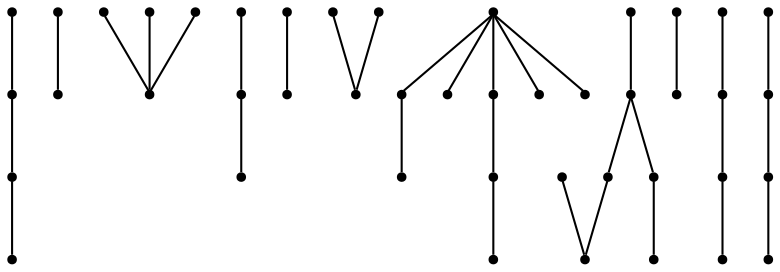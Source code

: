 graph {
  node [shape=point,comment="{\"directed\":false,\"doi\":\"10.4230/LIPIcs.GD.2024.32\",\"figure\":\"9 (5)\"}"]

  v0 [pos="1863.9445126100659,2174.985945026937"]
  v1 [pos="1908.6330294380127,2040.9530545245375"]
  v2 [pos="1819.2562501653338,2040.9530545245375"]
  v3 [pos="1774.5679877206012,2040.9530545245375"]
  v4 [pos="1729.8797252758689,2174.985945026937"]
  v5 [pos="1774.5679877206012,2174.985945026937"]
  v6 [pos="1640.427648571691,2175.061224400753"]
  v7 [pos="1618.0833901577175,2041.0285882205626"]
  v8 [pos="1618.0833901577175,2175.061224400753"]
  v9 [pos="1595.7393861269586,2175.061224400753"]
  v10 [pos="1528.7068652682528,2175.061224400753"]
  v11 [pos="1484.0186028235205,2041.0285882205626"]
  v12 [pos="1439.2547885640752,2175.1367580967785"]
  v13 [pos="1439.330340378788,2041.0285882205626"]
  v14 [pos="1394.6419507424482,2175.061224400753"]
  v15 [pos="1394.6419507424482,2041.0285882205626"]
  v16 [pos="1349.9535611061085,2175.061224400753"]
  v17 [pos="1305.2652986613762,2041.0285882205626"]
  v18 [pos="1260.5770362166438,2175.061224400753"]
  v19 [pos="1282.996592062116,2040.9530545245375"]
  v20 [pos="1215.8133491488056,2041.1041219165877"]
  v21 [pos="1193.544515357938,2175.061224400753"]
  v22 [pos="1171.2003841355718,2175.061224400753"]
  v23 [pos="1215.8887737719115,2175.061224400753"]
  v24 [pos="1238.2327778026704,2175.061224400753"]
  v25 [pos="1126.511994499232,2041.0285882205626"]
  v26 [pos="1081.8237320544997,2175.061224400753"]
  v27 [pos="1037.0600131887597,2175.1367580967785"]
  v28 [pos="1081.8237320544997,2041.0285882205626"]
  v29 [pos="992.4471753671331,2041.0285882205626"]
  v30 [pos="947.7588493265971,2175.061224400753"]
  v31 [pos="992.3717507440273,2175.1367580967785"]
  v32 [pos="903.070523286061,2041.0285882205626"]
  v33 [pos="858.3068362182228,2175.1367580967785"]
  v34 [pos="813.6184465818832,2175.1367580967785"]
  v35 [pos="858.3822608413286,2041.0285882205626"]
  v36 [pos="724.2418580966147,2175.1367580967785"]
  v37 [pos="679.5535320560787,2041.1041219165877"]
  v38 [pos="634.8652696113463,2175.1367580967785"]
  v39 [pos="601.3490091819934,2041.1041219165877"]
  v40 [pos="590.1769435708103,2175.1367580967785"]
  v41 [pos="567.8327487526404,2041.1041219165877"]
  v42 [pos="545.4886175302743,2175.1367580967785"]
  v43 [pos="500.80032328764,2041.1041219165877"]

  v0 -- v1 [id="-1",pos="1863.9445126100659,2174.985945026937 1908.6330294380127,2040.9530545245375 1908.6330294380127,2040.9530545245375 1908.6330294380127,2040.9530545245375"]
  v42 -- v43 [id="-2",pos="545.4886175302743,2175.1367580967785 500.80032328764,2041.1041219165877 500.80032328764,2041.1041219165877 500.80032328764,2041.1041219165877"]
  v41 -- v42 [id="-3",pos="567.8327487526404,2041.1041219165877 545.4886175302743,2175.1367580967785 545.4886175302743,2175.1367580967785 545.4886175302743,2175.1367580967785"]
  v40 -- v41 [id="-4",pos="590.1769435708103,2175.1367580967785 567.8327487526404,2041.1041219165877 567.8327487526404,2041.1041219165877 567.8327487526404,2041.1041219165877"]
  v38 -- v39 [id="-5",pos="634.8652696113463,2175.1367580967785 601.3490091819934,2041.1041219165877 601.3490091819934,2041.1041219165877 601.3490091819934,2041.1041219165877"]
  v37 -- v38 [id="-6",pos="679.5535320560787,2041.1041219165877 634.8652696113463,2175.1367580967785 634.8652696113463,2175.1367580967785 634.8652696113463,2175.1367580967785"]
  v36 -- v37 [id="-7",pos="724.2418580966147,2175.1367580967785 679.5535320560787,2041.1041219165877 679.5535320560787,2041.1041219165877 679.5535320560787,2041.1041219165877"]
  v34 -- v35 [id="-8",pos="813.6184465818832,2175.1367580967785 858.3822608413286,2041.0285882205626 858.3822608413286,2041.0285882205626 858.3822608413286,2041.0285882205626"]
  v33 -- v32 [id="-9",pos="858.3068362182228,2175.1367580967785 903.070523286061,2041.0285882205626 903.070523286061,2041.0285882205626 903.070523286061,2041.0285882205626"]
  v30 -- v32 [id="-10",pos="947.7588493265971,2175.061224400753 903.070523286061,2041.0285882205626 903.070523286061,2041.0285882205626 903.070523286061,2041.0285882205626"]
  v31 -- v29 [id="-11",pos="992.3717507440273,2175.1367580967785 992.4471753671331,2041.0285882205626 992.4471753671331,2041.0285882205626 992.4471753671331,2041.0285882205626"]
  v29 -- v30 [id="-12",pos="992.4471753671331,2041.0285882205626 947.7588493265971,2175.061224400753 947.7588493265971,2175.061224400753 947.7588493265971,2175.061224400753"]
  v29 -- v27 [id="-13",pos="992.4471753671331,2041.0285882205626 1037.0600131887597,2175.1367580967785 1037.0600131887597,2175.1367580967785 1037.0600131887597,2175.1367580967785"]
  v27 -- v28 [id="-14",pos="1037.0600131887597,2175.1367580967785 1081.8237320544997,2041.0285882205626 1081.8237320544997,2041.0285882205626 1081.8237320544997,2041.0285882205626"]
  v25 -- v26 [id="-15",pos="1126.511994499232,2041.0285882205626 1081.8237320544997,2175.061224400753 1081.8237320544997,2175.061224400753 1081.8237320544997,2175.061224400753"]
  v22 -- v25 [id="-16",pos="1171.2003841355718,2175.061224400753 1126.511994499232,2041.0285882205626 1126.511994499232,2041.0285882205626 1126.511994499232,2041.0285882205626"]
  v20 -- v24 [id="-17",pos="1215.8133491488056,2041.1041219165877 1238.2327778026704,2175.061224400753 1238.2327778026704,2175.061224400753 1238.2327778026704,2175.061224400753"]
  v20 -- v18 [id="-18",pos="1215.8133491488056,2041.1041219165877 1260.5770362166438,2175.061224400753 1260.5770362166438,2175.061224400753 1260.5770362166438,2175.061224400753"]
  v20 -- v23 [id="-19",pos="1215.8133491488056,2041.1041219165877 1215.8887737719115,2175.061224400753 1215.8887737719115,2175.061224400753 1215.8887737719115,2175.061224400753"]
  v20 -- v22 [id="-20",pos="1215.8133491488056,2041.1041219165877 1171.2003841355718,2175.061224400753 1171.2003841355718,2175.061224400753 1171.2003841355718,2175.061224400753"]
  v20 -- v21 [id="-21",pos="1215.8133491488056,2041.1041219165877 1193.544515357938,2175.061224400753 1193.544515357938,2175.061224400753 1193.544515357938,2175.061224400753"]
  v18 -- v19 [id="-22",pos="1260.5770362166438,2175.061224400753 1282.996592062116,2040.9530545245375 1282.996592062116,2040.9530545245375 1282.996592062116,2040.9530545245375"]
  v17 -- v16 [id="-23",pos="1305.2652986613762,2041.0285882205626 1349.9535611061085,2175.061224400753 1349.9535611061085,2175.061224400753 1349.9535611061085,2175.061224400753"]
  v15 -- v16 [id="-24",pos="1394.6419507424482,2041.0285882205626 1349.9535611061085,2175.061224400753 1349.9535611061085,2175.061224400753 1349.9535611061085,2175.061224400753"]
  v13 -- v14 [id="-25",pos="1439.330340378788,2041.0285882205626 1394.6419507424482,2175.061224400753 1394.6419507424482,2175.061224400753 1394.6419507424482,2175.061224400753"]
  v11 -- v12 [id="-26",pos="1484.0186028235205,2041.0285882205626 1439.2547885640752,2175.1367580967785 1439.2547885640752,2175.1367580967785 1439.2547885640752,2175.1367580967785"]
  v10 -- v11 [id="-27",pos="1528.7068652682528,2175.061224400753 1484.0186028235205,2041.0285882205626 1484.0186028235205,2041.0285882205626 1484.0186028235205,2041.0285882205626"]
  v9 -- v7 [id="-28",pos="1595.7393861269586,2175.061224400753 1618.0833901577175,2041.0285882205626 1618.0833901577175,2041.0285882205626 1618.0833901577175,2041.0285882205626"]
  v8 -- v7 [id="-29",pos="1618.0833901577175,2175.061224400753 1618.0833901577175,2041.0285882205626 1618.0833901577175,2041.0285882205626 1618.0833901577175,2041.0285882205626"]
  v6 -- v7 [id="-30",pos="1640.427648571691,2175.061224400753 1618.0833901577175,2041.0285882205626 1618.0833901577175,2041.0285882205626 1618.0833901577175,2041.0285882205626"]
  v5 -- v2 [id="-31",pos="1774.5679877206012,2174.985945026937 1819.2562501653338,2040.9530545245375 1819.2562501653338,2040.9530545245375 1819.2562501653338,2040.9530545245375"]
  v3 -- v4 [id="-32",pos="1774.5679877206012,2040.9530545245375 1729.8797252758689,2174.985945026937 1729.8797252758689,2174.985945026937 1729.8797252758689,2174.985945026937"]
  v2 -- v0 [id="-33",pos="1819.2562501653338,2040.9530545245375 1863.9445126100659,2174.985945026937 1863.9445126100659,2174.985945026937 1863.9445126100659,2174.985945026937"]
}